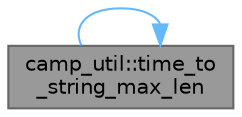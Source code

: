 digraph "camp_util::time_to_string_max_len"
{
 // LATEX_PDF_SIZE
  bgcolor="transparent";
  edge [fontname=Helvetica,fontsize=10,labelfontname=Helvetica,labelfontsize=10];
  node [fontname=Helvetica,fontsize=10,shape=box,height=0.2,width=0.4];
  rankdir="RL";
  Node1 [label="camp_util::time_to\l_string_max_len",height=0.2,width=0.4,color="gray40", fillcolor="grey60", style="filled", fontcolor="black",tooltip="Convert a time to a string format of maximum length."];
  Node1 -> Node1 [dir="back",color="steelblue1",style="solid"];
}
